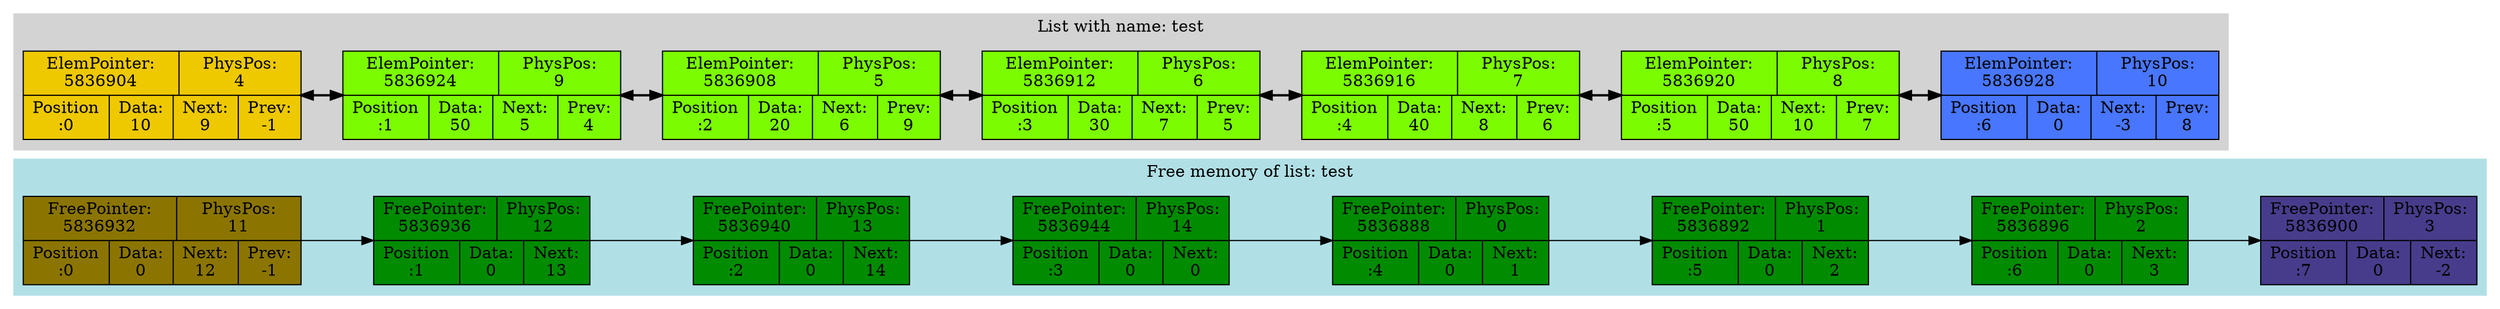 digraph G{
subgraph clustermem {
style=filled;
color=powderblue;
f0 [shape=record, label="{FreePointer:\n5836932 | PhysPos:\n11 } | {Position\n:0 | Data:\n0 | Next:\n12 | Prev:\n-1}",style="filled",fillcolor="gold4"];
f0->f1
f1 [shape=record, label="{FreePointer:\n5836936 | PhysPos:\n12 } | {Position\n:1 | Data:\n0 | Next:\n13}",style="filled",fillcolor="green4"];
f1->f2
f2 [shape=record, label="{FreePointer:\n5836940 | PhysPos:\n13 } | {Position\n:2 | Data:\n0 | Next:\n14}",style="filled",fillcolor="green4"];
f2->f3
f3 [shape=record, label="{FreePointer:\n5836944 | PhysPos:\n14 } | {Position\n:3 | Data:\n0 | Next:\n0}",style="filled",fillcolor="green4"];
f3->f4
f4 [shape=record, label="{FreePointer:\n5836888 | PhysPos:\n0 } | {Position\n:4 | Data:\n0 | Next:\n1}",style="filled",fillcolor="green4"];
f4->f5
f5 [shape=record, label="{FreePointer:\n5836892 | PhysPos:\n1 } | {Position\n:5 | Data:\n0 | Next:\n2}",style="filled",fillcolor="green4"];
f5->f6
f6 [shape=record, label="{FreePointer:\n5836896 | PhysPos:\n2 } | {Position\n:6 | Data:\n0 | Next:\n3}",style="filled",fillcolor="green4"];
f6->f7
f7 [shape=record, label="{FreePointer:\n5836900 | PhysPos:\n3 } | {Position\n:7 | Data:\n0 | Next:\n-2}",style="filled",fillcolor="slateblue4"];
label = "Free memory of list: test"}
rankdir=LR;
subgraph clusterlist {
style=filled;
color=lightgrey;
0 [shape=record, label="{ElemPointer:\n5836904 | PhysPos:\n4 } | {Position\n:0 | Data:\n10 | Next:\n9 | Prev:\n-1}",style="filled",fillcolor="gold2"];
0->1[dir="both";style="bold"];
1 [shape=record, label="{ElemPointer:\n5836924 | PhysPos:\n9 }  | {Position\n:1 | Data:\n50 | Next:\n5 | Prev:\n4}",style="filled",fillcolor="lawngreen"];
1->2[dir="both";style="bold"];
2 [shape=record, label="{ElemPointer:\n5836908 | PhysPos:\n5 }  | {Position\n:2 | Data:\n20 | Next:\n6 | Prev:\n9}",style="filled",fillcolor="lawngreen"];
2->3[dir="both";style="bold"];
3 [shape=record, label="{ElemPointer:\n5836912 | PhysPos:\n6 }  | {Position\n:3 | Data:\n30 | Next:\n7 | Prev:\n5}",style="filled",fillcolor="lawngreen"];
3->4[dir="both";style="bold"];
4 [shape=record, label="{ElemPointer:\n5836916 | PhysPos:\n7 }  | {Position\n:4 | Data:\n40 | Next:\n8 | Prev:\n6}",style="filled",fillcolor="lawngreen"];
4->5[dir="both";style="bold"];
5 [shape=record, label="{ElemPointer:\n5836920 | PhysPos:\n8 }  | {Position\n:5 | Data:\n50 | Next:\n10 | Prev:\n7}",style="filled",fillcolor="lawngreen"];
5->6[dir="both";style="bold"];
6 [shape=record, label="{ElemPointer:\n5836928 | PhysPos:\n10 }  | {Position\n:6 | Data:\n0 | Next:\n-3 | Prev:\n8}",style="filled",fillcolor="royalblue1"];
label = "List with name: test"}
}
